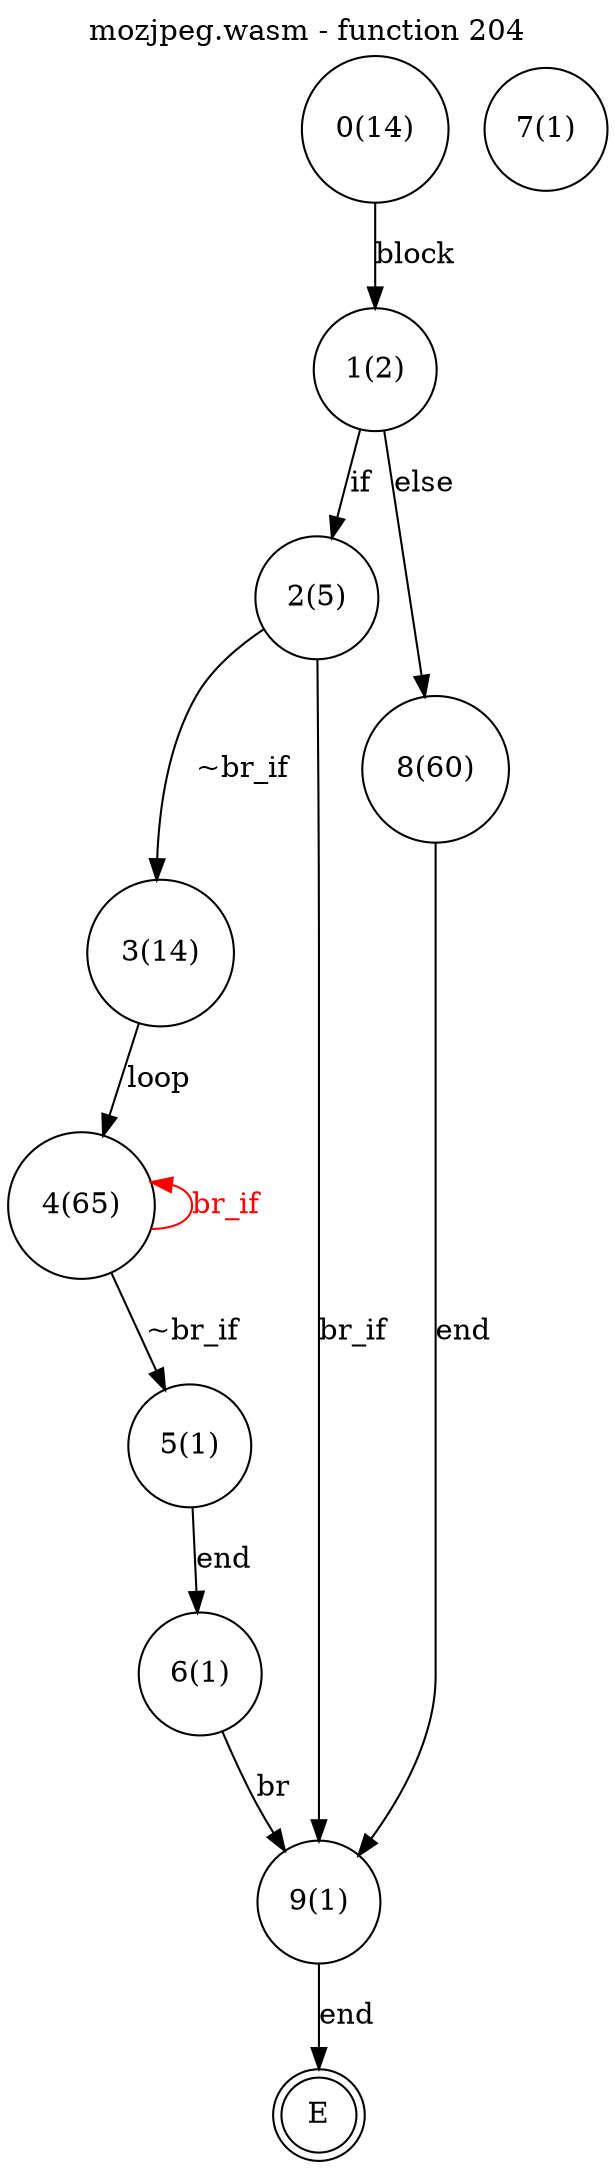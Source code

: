 digraph finite_state_machine {
    label = "mozjpeg.wasm - function 204"
    labelloc =  t
    labelfontsize = 16
    labelfontcolor = black
    labelfontname = "Helvetica"
    node [shape = doublecircle]; E ;
node [shape=circle, fontcolor=black, style="", label="0(14)"]0
node [shape=circle, fontcolor=black, style="", label="1(2)"]1
node [shape=circle, fontcolor=black, style="", label="2(5)"]2
node [shape=circle, fontcolor=black, style="", label="3(14)"]3
node [shape=circle, fontcolor=black, style="", label="4(65)"]4
node [shape=circle, fontcolor=black, style="", label="5(1)"]5
node [shape=circle, fontcolor=black, style="", label="6(1)"]6
node [shape=circle, fontcolor=black, style="", label="7(1)"]7
node [shape=circle, fontcolor=black, style="", label="8(60)"]8
node [shape=circle, fontcolor=black, style="", label="9(1)"]9
node [shape=circle, fontcolor=black, style="", label="E"]E
    0 -> 1[label="block"];
    1 -> 2[label="if"];
    1 -> 8[label="else"];
    2 -> 3[label="~br_if"];
    2 -> 9[label="br_if"];
    3 -> 4[label="loop"];
    4 -> 5[label="~br_if"];
    4 -> 4[color="red" dir=back fontcolor="red" label="br_if"];
    5 -> 6[label="end"];
    6 -> 9[label="br"];
    8 -> 9[label="end"];
    9 -> E[label="end"];
}
